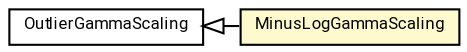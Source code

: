 #!/usr/local/bin/dot
#
# Class diagram 
# Generated by UMLGraph version R5_7_2-60-g0e99a6 (http://www.spinellis.gr/umlgraph/)
#

digraph G {
	graph [fontnames="svg"]
	edge [fontname="Roboto",fontsize=7,labelfontname="Roboto",labelfontsize=7,color="black"];
	node [fontname="Roboto",fontcolor="black",fontsize=8,shape=plaintext,margin=0,width=0,height=0];
	nodesep=0.15;
	ranksep=0.25;
	rankdir=LR;
	// de.lmu.ifi.dbs.elki.utilities.scaling.outlier.MinusLogGammaScaling
	c6988268 [label=<<table title="de.lmu.ifi.dbs.elki.utilities.scaling.outlier.MinusLogGammaScaling" border="0" cellborder="1" cellspacing="0" cellpadding="2" bgcolor="lemonChiffon" href="MinusLogGammaScaling.html" target="_parent">
		<tr><td><table border="0" cellspacing="0" cellpadding="1">
		<tr><td align="center" balign="center"> <font face="Roboto">MinusLogGammaScaling</font> </td></tr>
		</table></td></tr>
		</table>>, URL="MinusLogGammaScaling.html"];
	// de.lmu.ifi.dbs.elki.utilities.scaling.outlier.OutlierGammaScaling
	c6988289 [label=<<table title="de.lmu.ifi.dbs.elki.utilities.scaling.outlier.OutlierGammaScaling" border="0" cellborder="1" cellspacing="0" cellpadding="2" href="OutlierGammaScaling.html" target="_parent">
		<tr><td><table border="0" cellspacing="0" cellpadding="1">
		<tr><td align="center" balign="center"> <font face="Roboto">OutlierGammaScaling</font> </td></tr>
		</table></td></tr>
		</table>>, URL="OutlierGammaScaling.html"];
	// de.lmu.ifi.dbs.elki.utilities.scaling.outlier.MinusLogGammaScaling extends de.lmu.ifi.dbs.elki.utilities.scaling.outlier.OutlierGammaScaling
	c6988289 -> c6988268 [arrowtail=empty,dir=back,weight=10];
}


